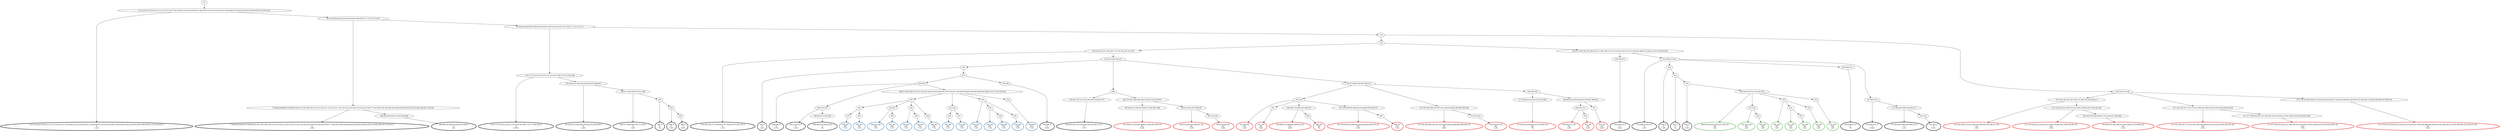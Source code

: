 digraph T {
	{
		rank=same
		151 [penwidth=3,colorscheme=set19,color=0,label="0;1;2;3;4;5;6;7;8;9;10;11;12;13;14;15;16;17;18;19;20;21;22;23;24;25;26;27;28;29;30;31;32;33;34;35;36;37;38;39;40;41;42;43;44;45;46;47;48;49;50;51;52;53;54;55_P\nP\n1.3%"]
		148 [penwidth=3,colorscheme=set19,color=0,label="77;80;83;85;88;91;93;96;98;100;101;103;106;109;110;114;120;121;122;125;127;132;135;143;145;149;154;159;163;169;177;180;185;190;194;200;204;209;229;239;245;252;279;285;294;307;316;333_P\nP\n1.8%"]
		146 [penwidth=3,colorscheme=set19,color=0,label="369;380;395;404;412;425;430;448_P\nP\n6%"]
		143 [penwidth=3,colorscheme=set19,color=0,label="116;117;119;123;124;131;141;152;161;166;170;173;182;186_P\nP\n0.78%"]
		141 [penwidth=3,colorscheme=set19,color=0,label="201;205;210;224;230;236;242;253;260;265_P\nP\n2.6%"]
		139 [penwidth=3,colorscheme=set19,color=0,label="280;317;340;358;370;371;398_P\nP\n1.8%"]
		137 [penwidth=3,colorscheme=set19,color=0,label="405_P\nP\n7%"]
		135 [penwidth=3,colorscheme=set19,color=0,label="440_P\nP\n3.6%"]
		133 [penwidth=3,colorscheme=set19,color=0,label="466_P\nP\n6.5%"]
		129 [penwidth=3,colorscheme=set19,color=0,label="130;138;140;151;156;165;174;178;183;187;191;195_P\nP\n1.3%"]
		126 [penwidth=3,colorscheme=set19,color=0,label="243_P\nP\n3.4%"]
		123 [penwidth=3,colorscheme=set19,color=0,label="249;256_P\nP\n4.7%"]
		121 [penwidth=3,colorscheme=set19,color=0,label="263;270;276_P\nP\n2.3%"]
		119 [penwidth=3,colorscheme=set19,color=0,label="288;299;315;320;328_P\nP\n6%"]
		117 [penwidth=3,colorscheme=set19,color=0,label="255;268_P\nP\n8.3%"]
		114 [penwidth=3,colorscheme=set19,color=0,label="254;287;297;313;323;330;345;354;361;373_P\nP\n5.7%"]
		111 [penwidth=3,colorscheme=set19,color=0,label="359;396;415_P\nP\n8.6%"]
		109 [penwidth=3,colorscheme=set19,color=0,label="372;388;413;414_P\nP\n1.3%"]
		107 [penwidth=3,colorscheme=set19,color=0,label="426_P\nP\n2.3%"]
		105 [penwidth=3,colorscheme=set19,color=0,label="441_P\nP\n1%"]
		103 [penwidth=3,colorscheme=set19,color=0,label="478_P\nP\n5.5%"]
		101 [penwidth=3,colorscheme=set19,color=0,label="450;458;473_P\nP\n7%"]
		99 [penwidth=3,colorscheme=set19,color=0,label="457;467;472_P\nP\n0.52%"]
		97 [penwidth=3,colorscheme=set19,color=0,label="477;483;491;499;504;509;513_P\nP\n2.1%"]
		95 [penwidth=3,colorscheme=set19,color=0,label="521;522_P\nP\n8.3%"]
		92 [penwidth=3,colorscheme=set19,color=1,label="387;394;411;438;447;464;471;482;487;496_M1\nM1\n6.4%"]
		90 [penwidth=3,colorscheme=set19,color=1,label="393;410;424;437;489;497_M1\nM1\n2.3%"]
		88 [penwidth=3,colorscheme=set19,color=1,label="502;516;520_M1\nM1\n6.4%"]
		85 [penwidth=3,colorscheme=set19,color=1,label="331;338_M1\nM1\n1.2%"]
		83 [penwidth=3,colorscheme=set19,color=1,label="351_M1\nM1\n5.8%"]
		81 [penwidth=3,colorscheme=set19,color=1,label="356;368;379;386;392;409;423_M1\nM1\n6.4%"]
		79 [penwidth=3,colorscheme=set19,color=1,label="488_M1\nM1\n7%"]
		77 [penwidth=3,colorscheme=set19,color=1,label="367;378;385;403;408;422;429;446;455;463;470_M1\nM1\n3.5%"]
		75 [penwidth=3,colorscheme=set19,color=1,label="506_M1\nM1\n5.3%"]
		73 [penwidth=3,colorscheme=set19,color=1,label="337;350;366;384;391;407;421;428;436;462;469;480;485;494_M1\nM1\n2.9%"]
		71 [penwidth=3,colorscheme=set19,color=1,label="515;519;524_M1\nM1\n5.3%"]
		68 [penwidth=3,colorscheme=set19,color=1,label="377;420;435;454;461;475;479;484_M1\nM1\n7%"]
		65 [penwidth=3,colorscheme=set19,color=1,label="495;501;511_M1\nM1\n2.9%"]
		63 [penwidth=3,colorscheme=set19,color=1,label="525_M1\nM1\n5.3%"]
		61 [penwidth=3,colorscheme=set19,color=1,label="507_M1\nM1\n6.4%"]
		58 [penwidth=3,colorscheme=set19,color=1,label="142;144;148;155;162;168;176;189;193;199;208;213_M1\nM1\n1.2%"]
		56 [penwidth=3,colorscheme=set19,color=1,label="217;218;220;223;228;235;251;259;278;284;291;306;336;348_M1\nM1\n2.9%"]
		54 [penwidth=3,colorscheme=set19,color=1,label="355;364;376;383;399;417;432;442;451;459;468_M1\nM1\n5.3%"]
		52 [penwidth=3,colorscheme=set19,color=1,label="147;153;158;167;172;175;181;188;192;198;203;207;234;244;248;250;258_M1\nM1\n3.5%"]
		50 [penwidth=3,colorscheme=set19,color=1,label="271;277;290;293;301;321;326;335;341;347;363;375;401;406;418;433;444;452;460_M1\nM1\n7.6%"]
		48 [penwidth=3,colorscheme=set19,color=1,label="157;179;197;202;206;212;216;222;233;238;257;264;283;289;292;300;305;325;346;362;374;382;389;400;427;443;474_M1\nM1\n5.3%"]
		43 [penwidth=3,colorscheme=set19,color=2,label="536_M2\nM2\n7.1%"]
		41 [penwidth=3,colorscheme=set19,color=2,label="542_M2\nM2\n7.1%"]
		39 [penwidth=3,colorscheme=set19,color=2,label="535;541_M2\nM2\n7.1%"]
		37 [penwidth=3,colorscheme=set19,color=2,label="550_M2\nM2\n7.1%"]
		35 [penwidth=3,colorscheme=set19,color=2,label="540_M2\nM2\n7.1%"]
		33 [penwidth=3,colorscheme=set19,color=2,label="549_M2\nM2\n7.1%"]
		31 [penwidth=3,colorscheme=set19,color=2,label="548_M2\nM2\n7.1%"]
		28 [penwidth=3,colorscheme=set19,color=2,label="539_M2\nM2\n7.1%"]
		26 [penwidth=3,colorscheme=set19,color=2,label="547_M2\nM2\n7.1%"]
		24 [penwidth=3,colorscheme=set19,color=2,label="533_M2\nM2\n7.1%"]
		22 [penwidth=3,colorscheme=set19,color=2,label="538_M2\nM2\n7.1%"]
		20 [penwidth=3,colorscheme=set19,color=2,label="546_M2\nM2\n7.1%"]
		18 [penwidth=3,colorscheme=set19,color=2,label="545_M2\nM2\n7.1%"]
		16 [penwidth=3,colorscheme=set19,color=2,label="544_M2\nM2\n7.1%"]
		14 [penwidth=3,colorscheme=set19,color=3,label="500;505;510;514;518;527;529_M3\nM3\n12%"]
		12 [penwidth=3,colorscheme=set19,color=3,label="537;552_M3\nM3\n12%"]
		10 [penwidth=3,colorscheme=set19,color=3,label="556_M3\nM3\n12%"]
		8 [penwidth=3,colorscheme=set19,color=3,label="543_M3\nM3\n12%"]
		6 [penwidth=3,colorscheme=set19,color=3,label="551_M3\nM3\n12%"]
		4 [penwidth=3,colorscheme=set19,color=3,label="555_M3\nM3\n12%"]
		2 [penwidth=3,colorscheme=set19,color=3,label="554_M3\nM3\n12%"]
		0 [penwidth=3,colorscheme=set19,color=3,label="553_M3\nM3\n12%"]
	}
	153 [label="GL"]
	152 [label="0;1;2;3;4;5;6;7;8;9;10;11;12;13;14;15;16;17;18;19;20;21;22;23;24;25;26;27;28;29;30;31;32;33;34;35;36;37;38;39;40;41;42;43;44;45;46;47;48;49;50;51;52;53;54;55"]
	150 [label="56;57;58;59;60;61;62;63;64;65;66;67;68;69;70;71;72;73;74;75;76"]
	149 [label="77;80;83;85;88;91;93;96;98;100;101;103;106;109;110;114;120;121;122;125;127;132;135;143;145;149;154;159;163;169;177;180;185;190;194;200;204;209;229;239;245;252;279;285;294;307;316;333"]
	147 [label="369;380;395;404;412;425;430;448"]
	145 [label="78;79;81;82;84;86;87;89;90;92;94;95;97;99;102;104;105;107;108;111;112;113;115"]
	144 [label="116;117;119;123;124;131;141;152;161;166;170;173;182;186"]
	142 [label="201;205;210;224;230;236;242;253;260;265"]
	140 [label="280;317;340;358;370;371;398"]
	138 [label="405"]
	136 [label="440"]
	134 [label="466"]
	132 [label="118"]
	131 [label="126"]
	130 [label="130;138;140;151;156;165;174;178;183;187;191;195"]
	128 [label="214;225;226;232;241"]
	127 [label="243"]
	125 [label="247"]
	124 [label="249;256"]
	122 [label="263;270;276"]
	120 [label="288;299;315;320;328"]
	118 [label="255;268"]
	116 [label="246"]
	115 [label="254;287;297;313;323;330;345;354;361;373"]
	113 [label="134;137;139;146;150;160;164;171;184;196;211;215;219;221;227;231;237;240;261;266;272;302;311;327;334;343;352"]
	112 [label="359;396;415"]
	110 [label="372;388;413;414"]
	108 [label="426"]
	106 [label="441"]
	104 [label="478"]
	102 [label="450;458;473"]
	100 [label="457;467;472"]
	98 [label="477;483;491;499;504;509;513"]
	96 [label="521;522"]
	94 [label="262;274;281;296;304;309;318;322;332;339;357"]
	93 [label="387;394;411;438;447;464;471;482;487;496"]
	91 [label="393;410;424;437;489;497"]
	89 [label="502;516;520"]
	87 [label="267;273;286;295;303;308;312"]
	86 [label="331;338"]
	84 [label="351"]
	82 [label="356;368;379;386;392;409;423"]
	80 [label="488"]
	78 [label="367;378;385;403;408;422;429;446;455;463;470"]
	76 [label="506"]
	74 [label="337;350;366;384;391;407;421;428;436;462;469;480;485;494"]
	72 [label="515;519;524"]
	70 [label="342;349;365"]
	69 [label="377;420;435;454;461;475;479;484"]
	67 [label="390;402;419;434;445;453;476;481;486;492"]
	66 [label="495;501;511"]
	64 [label="525"]
	62 [label="507"]
	60 [label="128;129;133;136"]
	59 [label="142;144;148;155;162;168;176;189;193;199;208;213"]
	57 [label="217;218;220;223;228;235;251;259;278;284;291;306;336;348"]
	55 [label="355;364;376;383;399;417;432;442;451;459;468"]
	53 [label="147;153;158;167;172;175;181;188;192;198;203;207;234;244;248;250;258"]
	51 [label="271;277;290;293;301;321;326;335;341;347;363;375;401;406;418;433;444;452;460"]
	49 [label="157;179;197;202;206;212;216;222;233;238;257;264;283;289;292;300;305;325;346;362;374;382;389;400;427;443;474"]
	47 [label="269;275;282;298;310;314;319;324;329;344;353;360;381;397;416;431;439;449;456;465;490;493;498;503;508;512;517;523;526;528"]
	46 [label="530"]
	45 [label="532"]
	44 [label="536"]
	42 [label="542"]
	40 [label="535;541"]
	38 [label="550"]
	36 [label="540"]
	34 [label="549"]
	32 [label="548"]
	30 [label="531;534"]
	29 [label="539"]
	27 [label="547"]
	25 [label="533"]
	23 [label="538"]
	21 [label="546"]
	19 [label="545"]
	17 [label="544"]
	15 [label="500;505;510;514;518;527;529"]
	13 [label="537;552"]
	11 [label="556"]
	9 [label="543"]
	7 [label="551"]
	5 [label="555"]
	3 [label="554"]
	1 [label="553"]
	153 -> 152
	152 -> 151
	152 -> 150
	150 -> 149
	150 -> 145
	149 -> 148
	149 -> 147
	147 -> 146
	145 -> 144
	145 -> 132
	144 -> 143
	144 -> 142
	142 -> 141
	142 -> 140
	140 -> 139
	140 -> 138
	138 -> 137
	138 -> 136
	136 -> 135
	136 -> 134
	134 -> 133
	132 -> 131
	132 -> 60
	131 -> 130
	131 -> 113
	130 -> 129
	130 -> 128
	128 -> 127
	128 -> 116
	128 -> 87
	127 -> 126
	127 -> 125
	125 -> 124
	125 -> 118
	124 -> 123
	124 -> 122
	124 -> 47
	122 -> 121
	122 -> 120
	120 -> 119
	118 -> 117
	116 -> 115
	116 -> 94
	115 -> 114
	113 -> 112
	113 -> 110
	112 -> 111
	110 -> 109
	110 -> 108
	110 -> 102
	110 -> 100
	108 -> 107
	108 -> 106
	106 -> 105
	106 -> 104
	104 -> 103
	104 -> 15
	102 -> 101
	100 -> 99
	100 -> 98
	98 -> 97
	98 -> 96
	96 -> 95
	94 -> 93
	94 -> 91
	93 -> 92
	91 -> 90
	91 -> 89
	89 -> 88
	87 -> 86
	87 -> 74
	87 -> 70
	86 -> 85
	86 -> 84
	86 -> 82
	86 -> 78
	84 -> 83
	82 -> 81
	82 -> 80
	80 -> 79
	78 -> 77
	78 -> 76
	76 -> 75
	74 -> 73
	74 -> 72
	72 -> 71
	70 -> 69
	70 -> 67
	69 -> 68
	67 -> 66
	67 -> 62
	66 -> 65
	66 -> 64
	64 -> 63
	62 -> 61
	60 -> 59
	60 -> 53
	60 -> 49
	59 -> 58
	59 -> 57
	57 -> 56
	57 -> 55
	55 -> 54
	53 -> 52
	53 -> 51
	51 -> 50
	49 -> 48
	47 -> 46
	47 -> 30
	47 -> 25
	47 -> 17
	46 -> 45
	46 -> 40
	46 -> 36
	46 -> 32
	45 -> 44
	45 -> 42
	44 -> 43
	42 -> 41
	40 -> 39
	40 -> 38
	38 -> 37
	36 -> 35
	36 -> 34
	34 -> 33
	32 -> 31
	30 -> 29
	30 -> 27
	29 -> 28
	27 -> 26
	25 -> 24
	25 -> 23
	25 -> 19
	23 -> 22
	23 -> 21
	21 -> 20
	19 -> 18
	17 -> 16
	15 -> 14
	15 -> 13
	15 -> 9
	15 -> 1
	13 -> 12
	13 -> 11
	11 -> 10
	9 -> 8
	9 -> 7
	9 -> 3
	7 -> 6
	7 -> 5
	5 -> 4
	3 -> 2
	1 -> 0
}
